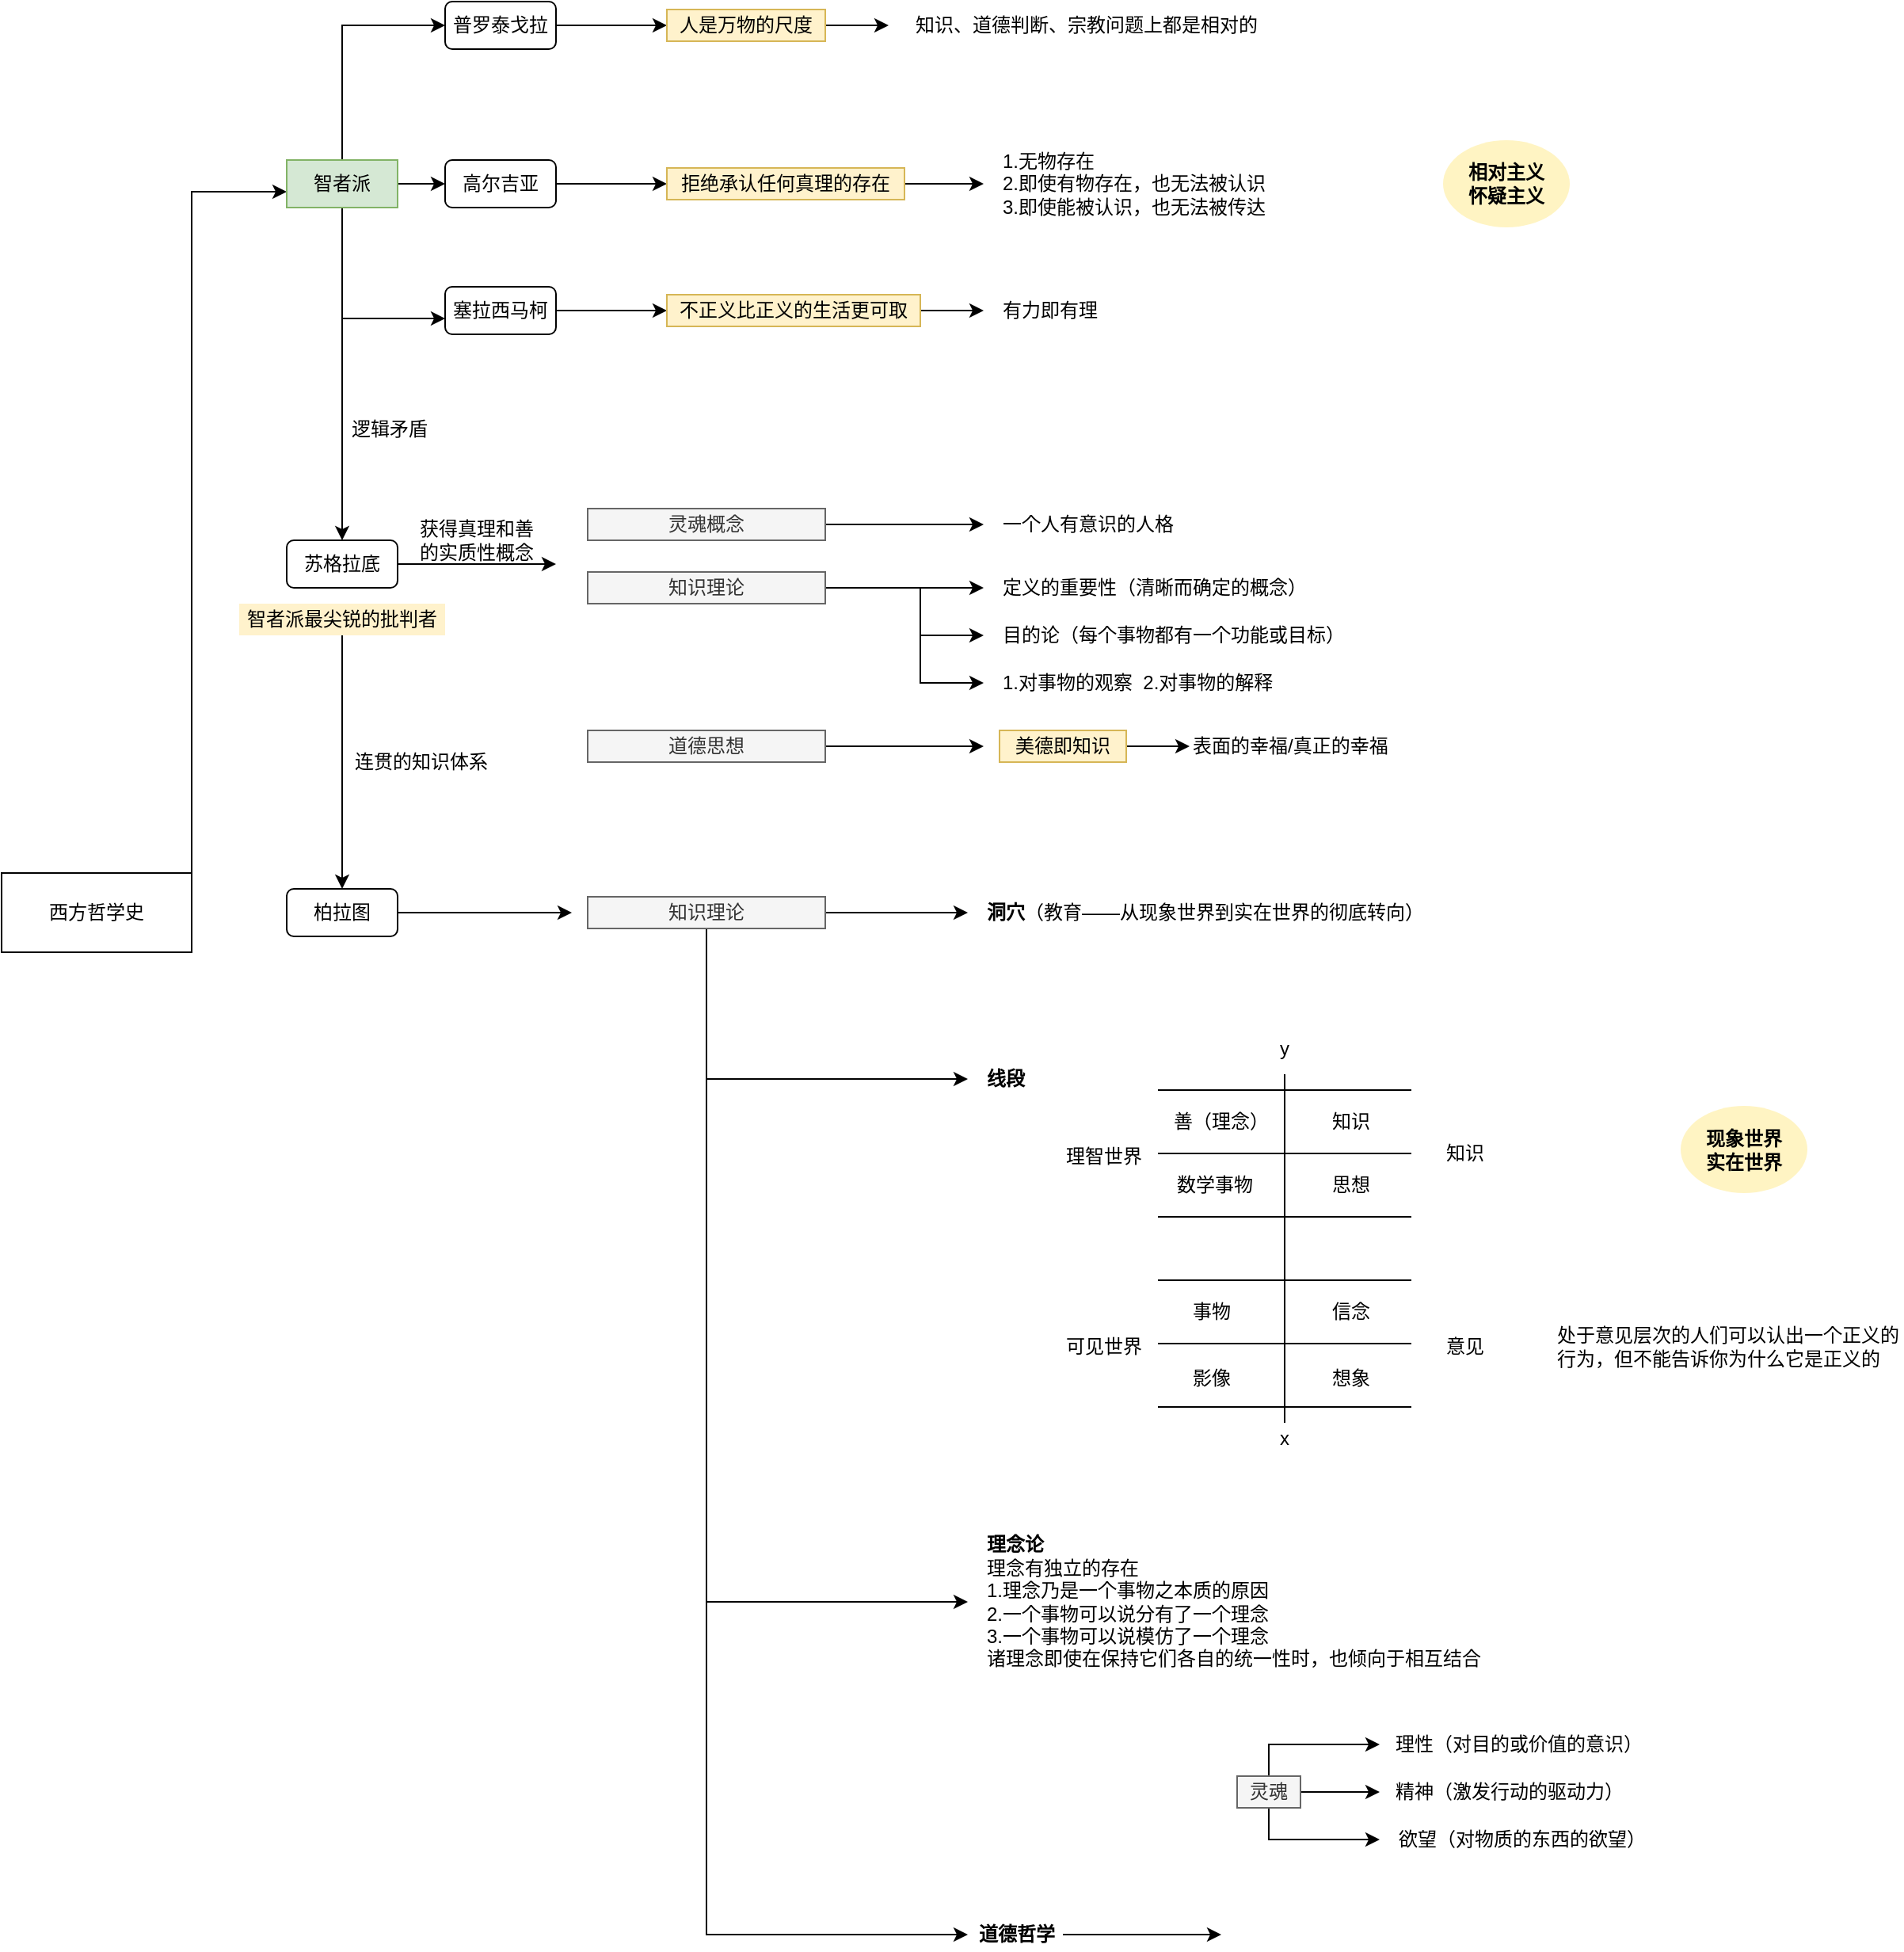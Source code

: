 <mxfile type="github" version="14.1.8">
  <diagram id="TQzP97epoowJSU-RKOnz" name="Page-1">
    <mxGraphModel grid="1" dx="2076" dy="1214" gridSize="10" guides="1" tooltips="1" connect="1" arrows="1" fold="1" page="1" pageScale="1" pageWidth="1169" pageHeight="1654" math="0" shadow="0">
      <root>
        <mxCell id="0" />
        <mxCell id="1" parent="0" />
        <mxCell id="WVngYqx_YMuxh-05h4gM-2" parent="1" style="edgeStyle=orthogonalEdgeStyle;rounded=0;orthogonalLoop=1;jettySize=auto;html=1;exitX=1;exitY=0;exitDx=0;exitDy=0;" edge="1" source="WVngYqx_YMuxh-05h4gM-1">
          <mxGeometry as="geometry" relative="1">
            <mxPoint as="targetPoint" x="250" y="160" />
            <Array as="points">
              <mxPoint x="190" y="160" />
            </Array>
          </mxGeometry>
        </mxCell>
        <mxCell id="WVngYqx_YMuxh-05h4gM-1" value="西方哲学史" parent="1" style="rounded=0;whiteSpace=wrap;html=1;" vertex="1">
          <mxGeometry as="geometry" x="70" y="590" width="120" height="50" />
        </mxCell>
        <mxCell id="WVngYqx_YMuxh-05h4gM-7" parent="1" style="edgeStyle=orthogonalEdgeStyle;rounded=0;orthogonalLoop=1;jettySize=auto;html=1;" edge="1" source="WVngYqx_YMuxh-05h4gM-3" target="WVngYqx_YMuxh-05h4gM-6">
          <mxGeometry as="geometry" relative="1">
            <Array as="points">
              <mxPoint x="285" y="55" />
            </Array>
          </mxGeometry>
        </mxCell>
        <mxCell id="WVngYqx_YMuxh-05h4gM-13" parent="1" style="edgeStyle=orthogonalEdgeStyle;rounded=0;orthogonalLoop=1;jettySize=auto;html=1;" edge="1" source="WVngYqx_YMuxh-05h4gM-3">
          <mxGeometry as="geometry" relative="1">
            <mxPoint as="targetPoint" x="350" y="155" />
          </mxGeometry>
        </mxCell>
        <mxCell id="WVngYqx_YMuxh-05h4gM-19" parent="1" style="edgeStyle=orthogonalEdgeStyle;rounded=0;orthogonalLoop=1;jettySize=auto;html=1;" edge="1" source="WVngYqx_YMuxh-05h4gM-3">
          <mxGeometry as="geometry" relative="1">
            <mxPoint as="targetPoint" x="350" y="240" />
            <Array as="points">
              <mxPoint x="285" y="240" />
              <mxPoint x="310" y="240" />
            </Array>
          </mxGeometry>
        </mxCell>
        <mxCell id="WVngYqx_YMuxh-05h4gM-25" parent="1" style="edgeStyle=orthogonalEdgeStyle;rounded=0;orthogonalLoop=1;jettySize=auto;html=1;entryX=0.5;entryY=0;entryDx=0;entryDy=0;" edge="1" source="WVngYqx_YMuxh-05h4gM-3" target="WVngYqx_YMuxh-05h4gM-28">
          <mxGeometry as="geometry" relative="1">
            <mxPoint as="targetPoint" x="285" y="320" />
          </mxGeometry>
        </mxCell>
        <mxCell id="WVngYqx_YMuxh-05h4gM-3" value="智者派" parent="1" style="rounded=0;whiteSpace=wrap;html=1;fillColor=#d5e8d4;strokeColor=#82b366;" vertex="1">
          <mxGeometry as="geometry" x="250" y="140" width="70" height="30" />
        </mxCell>
        <mxCell id="WVngYqx_YMuxh-05h4gM-9" parent="1" style="edgeStyle=orthogonalEdgeStyle;rounded=0;orthogonalLoop=1;jettySize=auto;html=1;" edge="1" source="WVngYqx_YMuxh-05h4gM-6">
          <mxGeometry as="geometry" relative="1">
            <mxPoint as="targetPoint" x="490" y="55" />
          </mxGeometry>
        </mxCell>
        <mxCell id="WVngYqx_YMuxh-05h4gM-6" value="普罗泰戈拉" parent="1" style="rounded=1;whiteSpace=wrap;html=1;" vertex="1">
          <mxGeometry as="geometry" x="350" y="40" width="70" height="30" />
        </mxCell>
        <mxCell id="WVngYqx_YMuxh-05h4gM-11" parent="1" style="edgeStyle=orthogonalEdgeStyle;rounded=0;orthogonalLoop=1;jettySize=auto;html=1;" edge="1" source="WVngYqx_YMuxh-05h4gM-10">
          <mxGeometry as="geometry" relative="1">
            <mxPoint as="targetPoint" x="630" y="55" />
          </mxGeometry>
        </mxCell>
        <mxCell id="WVngYqx_YMuxh-05h4gM-10" value="人是万物的尺度" parent="1" style="text;html=1;align=center;verticalAlign=middle;whiteSpace=wrap;rounded=0;fillColor=#fff2cc;strokeColor=#d6b656;" vertex="1">
          <mxGeometry as="geometry" x="490" y="45" width="100" height="20" />
        </mxCell>
        <mxCell id="WVngYqx_YMuxh-05h4gM-12" value="知识、道德判断、宗教问题上都是相对的" parent="1" style="text;html=1;strokeColor=none;fillColor=none;align=center;verticalAlign=middle;whiteSpace=wrap;rounded=0;" vertex="1">
          <mxGeometry as="geometry" x="630" y="45" width="250" height="20" />
        </mxCell>
        <mxCell id="WVngYqx_YMuxh-05h4gM-15" parent="1" style="edgeStyle=orthogonalEdgeStyle;rounded=0;orthogonalLoop=1;jettySize=auto;html=1;" edge="1" source="WVngYqx_YMuxh-05h4gM-14">
          <mxGeometry as="geometry" relative="1">
            <mxPoint as="targetPoint" x="490" y="155" />
          </mxGeometry>
        </mxCell>
        <mxCell id="WVngYqx_YMuxh-05h4gM-14" value="高尔吉亚" parent="1" style="rounded=1;whiteSpace=wrap;html=1;" vertex="1">
          <mxGeometry as="geometry" x="350" y="140" width="70" height="30" />
        </mxCell>
        <mxCell id="WVngYqx_YMuxh-05h4gM-17" parent="1" style="edgeStyle=orthogonalEdgeStyle;rounded=0;orthogonalLoop=1;jettySize=auto;html=1;" edge="1" source="WVngYqx_YMuxh-05h4gM-16">
          <mxGeometry as="geometry" relative="1">
            <mxPoint as="targetPoint" x="690" y="155" />
          </mxGeometry>
        </mxCell>
        <mxCell id="WVngYqx_YMuxh-05h4gM-16" value="拒绝承认任何真理的存在" parent="1" style="text;html=1;align=center;verticalAlign=middle;whiteSpace=wrap;rounded=0;fillColor=#fff2cc;strokeColor=#d6b656;" vertex="1">
          <mxGeometry as="geometry" x="490" y="145" width="150" height="20" />
        </mxCell>
        <mxCell id="WVngYqx_YMuxh-05h4gM-18" value="&lt;div align=&quot;left&quot;&gt;有力即有理&lt;/div&gt;" parent="1" style="text;html=1;strokeColor=none;fillColor=none;align=left;verticalAlign=middle;whiteSpace=wrap;rounded=0;" vertex="1">
          <mxGeometry as="geometry" x="700" y="225" width="250" height="20" />
        </mxCell>
        <mxCell id="WVngYqx_YMuxh-05h4gM-21" parent="1" style="edgeStyle=orthogonalEdgeStyle;rounded=0;orthogonalLoop=1;jettySize=auto;html=1;" edge="1" source="WVngYqx_YMuxh-05h4gM-20">
          <mxGeometry as="geometry" relative="1">
            <mxPoint as="targetPoint" x="490" y="235" />
          </mxGeometry>
        </mxCell>
        <mxCell id="WVngYqx_YMuxh-05h4gM-20" value="塞拉西马柯" parent="1" style="rounded=1;whiteSpace=wrap;html=1;" vertex="1">
          <mxGeometry as="geometry" x="350" y="220" width="70" height="30" />
        </mxCell>
        <mxCell id="WVngYqx_YMuxh-05h4gM-23" parent="1" style="edgeStyle=orthogonalEdgeStyle;rounded=0;orthogonalLoop=1;jettySize=auto;html=1;" edge="1" source="WVngYqx_YMuxh-05h4gM-22">
          <mxGeometry as="geometry" relative="1">
            <mxPoint as="targetPoint" x="690" y="235" />
          </mxGeometry>
        </mxCell>
        <mxCell id="WVngYqx_YMuxh-05h4gM-22" value="不正义比正义的生活更可取" parent="1" style="text;html=1;align=center;verticalAlign=middle;whiteSpace=wrap;rounded=0;fillColor=#fff2cc;strokeColor=#d6b656;" vertex="1">
          <mxGeometry as="geometry" x="490" y="225" width="160" height="20" />
        </mxCell>
        <mxCell id="WVngYqx_YMuxh-05h4gM-24" value="&lt;div align=&quot;left&quot;&gt;1.无物存在&lt;br&gt;2.即使有物存在，也无法被认识&lt;br&gt;3.即使能被认识，也无法被传达&lt;br&gt;&lt;/div&gt;" parent="1" style="text;html=1;strokeColor=none;fillColor=none;align=center;verticalAlign=middle;whiteSpace=wrap;rounded=0;" vertex="1">
          <mxGeometry as="geometry" x="660" y="145" width="250" height="20" />
        </mxCell>
        <mxCell id="WVngYqx_YMuxh-05h4gM-52" parent="1" style="edgeStyle=orthogonalEdgeStyle;rounded=0;orthogonalLoop=1;jettySize=auto;html=1;" edge="1" source="WVngYqx_YMuxh-05h4gM-27">
          <mxGeometry as="geometry" relative="1">
            <mxPoint as="targetPoint" x="285" y="600" />
          </mxGeometry>
        </mxCell>
        <mxCell id="WVngYqx_YMuxh-05h4gM-27" value="智者派最尖锐的批判者" parent="1" style="text;html=1;align=center;verticalAlign=middle;whiteSpace=wrap;rounded=0;fillColor=#fff2cc;" vertex="1">
          <mxGeometry as="geometry" x="220" y="420" width="130" height="20" />
        </mxCell>
        <mxCell id="WVngYqx_YMuxh-05h4gM-33" parent="1" style="edgeStyle=orthogonalEdgeStyle;rounded=0;orthogonalLoop=1;jettySize=auto;html=1;" edge="1" source="WVngYqx_YMuxh-05h4gM-28">
          <mxGeometry as="geometry" relative="1">
            <mxPoint as="targetPoint" x="420" y="395.0" />
          </mxGeometry>
        </mxCell>
        <mxCell id="WVngYqx_YMuxh-05h4gM-28" value="苏格拉底" parent="1" style="rounded=1;whiteSpace=wrap;html=1;" vertex="1">
          <mxGeometry as="geometry" x="250" y="380" width="70" height="30" />
        </mxCell>
        <mxCell id="WVngYqx_YMuxh-05h4gM-32" value="逻辑矛盾" parent="1" style="text;html=1;strokeColor=none;fillColor=none;align=center;verticalAlign=middle;whiteSpace=wrap;rounded=0;" vertex="1">
          <mxGeometry as="geometry" x="290" y="300" width="50" height="20" />
        </mxCell>
        <mxCell id="WVngYqx_YMuxh-05h4gM-34" value="获得真理和善的实质性概念" parent="1" style="text;html=1;strokeColor=none;fillColor=none;align=center;verticalAlign=middle;whiteSpace=wrap;rounded=0;" vertex="1">
          <mxGeometry as="geometry" x="330" y="370" width="80" height="20" />
        </mxCell>
        <mxCell id="WVngYqx_YMuxh-05h4gM-35" value="&lt;b&gt;现象世界&lt;br&gt;实在世界&lt;/b&gt;" parent="1" style="ellipse;whiteSpace=wrap;html=1;strokeColor=none;fillColor=#FFF4C3;" vertex="1">
          <mxGeometry as="geometry" x="1130" y="737" width="80" height="55" />
        </mxCell>
        <mxCell id="WVngYqx_YMuxh-05h4gM-37" parent="1" style="edgeStyle=orthogonalEdgeStyle;rounded=0;orthogonalLoop=1;jettySize=auto;html=1;exitX=1;exitY=0.5;exitDx=0;exitDy=0;" edge="1" source="WVngYqx_YMuxh-05h4gM-39">
          <mxGeometry as="geometry" relative="1">
            <mxPoint as="targetPoint" x="690" y="370" />
            <Array as="points">
              <mxPoint x="690" y="370" />
            </Array>
          </mxGeometry>
        </mxCell>
        <mxCell id="WVngYqx_YMuxh-05h4gM-40" parent="1" style="edgeStyle=orthogonalEdgeStyle;rounded=0;orthogonalLoop=1;jettySize=auto;html=1;" edge="1" source="WVngYqx_YMuxh-05h4gM-36">
          <mxGeometry as="geometry" relative="1">
            <mxPoint as="targetPoint" x="690" y="410" />
          </mxGeometry>
        </mxCell>
        <mxCell id="WVngYqx_YMuxh-05h4gM-45" parent="1" style="edgeStyle=orthogonalEdgeStyle;rounded=0;orthogonalLoop=1;jettySize=auto;html=1;" edge="1" source="WVngYqx_YMuxh-05h4gM-36">
          <mxGeometry as="geometry" relative="1">
            <mxPoint as="targetPoint" x="690" y="440" />
            <Array as="points">
              <mxPoint x="650" y="410" />
              <mxPoint x="650" y="440" />
              <mxPoint x="690" y="440" />
            </Array>
          </mxGeometry>
        </mxCell>
        <mxCell id="WVngYqx_YMuxh-05h4gM-46" parent="1" style="edgeStyle=orthogonalEdgeStyle;rounded=0;orthogonalLoop=1;jettySize=auto;html=1;" edge="1" source="WVngYqx_YMuxh-05h4gM-36">
          <mxGeometry as="geometry" relative="1">
            <mxPoint as="targetPoint" x="690" y="470" />
            <Array as="points">
              <mxPoint x="650" y="410" />
              <mxPoint x="650" y="470" />
              <mxPoint x="690" y="470" />
            </Array>
          </mxGeometry>
        </mxCell>
        <mxCell id="WVngYqx_YMuxh-05h4gM-36" value="知识理论" parent="1" style="text;html=1;align=center;verticalAlign=middle;whiteSpace=wrap;rounded=0;fillColor=#f5f5f5;strokeColor=#666666;fontColor=#333333;" vertex="1">
          <mxGeometry as="geometry" x="440" y="400" width="150" height="20" />
        </mxCell>
        <mxCell id="WVngYqx_YMuxh-05h4gM-38" value="&lt;div align=&quot;left&quot;&gt;一个人有意识的人格&lt;/div&gt;" parent="1" style="text;html=1;strokeColor=none;fillColor=none;align=left;verticalAlign=middle;whiteSpace=wrap;rounded=0;" vertex="1">
          <mxGeometry as="geometry" x="700" y="360" width="250" height="20" />
        </mxCell>
        <mxCell id="WVngYqx_YMuxh-05h4gM-39" value="灵魂概念" parent="1" style="text;html=1;align=center;verticalAlign=middle;whiteSpace=wrap;rounded=0;fillColor=#f5f5f5;strokeColor=#666666;fontColor=#333333;" vertex="1">
          <mxGeometry as="geometry" x="440" y="360" width="150" height="20" />
        </mxCell>
        <mxCell id="WVngYqx_YMuxh-05h4gM-41" value="&lt;div align=&quot;left&quot;&gt;定义的重要性（清晰而确定的概念）&lt;/div&gt;" parent="1" style="text;html=1;strokeColor=none;fillColor=none;align=left;verticalAlign=middle;whiteSpace=wrap;rounded=0;" vertex="1">
          <mxGeometry as="geometry" x="700" y="400" width="250" height="20" />
        </mxCell>
        <mxCell id="WVngYqx_YMuxh-05h4gM-43" value="&lt;div align=&quot;left&quot;&gt;目的论（每个事物都有一个功能或目标）&lt;/div&gt;" parent="1" style="text;html=1;strokeColor=none;fillColor=none;align=left;verticalAlign=middle;whiteSpace=wrap;rounded=0;" vertex="1">
          <mxGeometry as="geometry" x="700" y="430" width="250" height="20" />
        </mxCell>
        <mxCell id="WVngYqx_YMuxh-05h4gM-44" value="&lt;div align=&quot;left&quot;&gt;1.对事物的观察&amp;nbsp; 2.对事物的解释&lt;/div&gt;" parent="1" style="text;html=1;strokeColor=none;fillColor=none;align=left;verticalAlign=middle;whiteSpace=wrap;rounded=0;" vertex="1">
          <mxGeometry as="geometry" x="700" y="460" width="250" height="20" />
        </mxCell>
        <mxCell id="WVngYqx_YMuxh-05h4gM-48" parent="1" style="edgeStyle=orthogonalEdgeStyle;rounded=0;orthogonalLoop=1;jettySize=auto;html=1;" edge="1" source="WVngYqx_YMuxh-05h4gM-47">
          <mxGeometry as="geometry" relative="1">
            <mxPoint as="targetPoint" x="690" y="510" />
          </mxGeometry>
        </mxCell>
        <mxCell id="WVngYqx_YMuxh-05h4gM-47" value="道德思想" parent="1" style="text;html=1;align=center;verticalAlign=middle;whiteSpace=wrap;rounded=0;fillColor=#f5f5f5;strokeColor=#666666;fontColor=#333333;" vertex="1">
          <mxGeometry as="geometry" x="440" y="500" width="150" height="20" />
        </mxCell>
        <mxCell id="WVngYqx_YMuxh-05h4gM-50" parent="1" style="edgeStyle=orthogonalEdgeStyle;rounded=0;orthogonalLoop=1;jettySize=auto;html=1;" edge="1" source="WVngYqx_YMuxh-05h4gM-49">
          <mxGeometry as="geometry" relative="1">
            <mxPoint as="targetPoint" x="820" y="510" />
          </mxGeometry>
        </mxCell>
        <mxCell id="WVngYqx_YMuxh-05h4gM-49" value="&lt;div&gt;美德即知识&lt;/div&gt;" parent="1" style="text;html=1;strokeColor=#d6b656;fillColor=#fff2cc;align=center;verticalAlign=middle;whiteSpace=wrap;rounded=0;" vertex="1">
          <mxGeometry as="geometry" x="700" y="500" width="80" height="20" />
        </mxCell>
        <mxCell id="WVngYqx_YMuxh-05h4gM-51" value="&lt;div align=&quot;left&quot;&gt;表面的幸福/真正的幸福&lt;/div&gt;" parent="1" style="text;html=1;strokeColor=none;fillColor=none;align=left;verticalAlign=middle;whiteSpace=wrap;rounded=0;" vertex="1">
          <mxGeometry as="geometry" x="820" y="500" width="250" height="20" />
        </mxCell>
        <mxCell id="WVngYqx_YMuxh-05h4gM-53" value="连贯的知识体系" parent="1" style="text;html=1;strokeColor=none;fillColor=none;align=center;verticalAlign=middle;whiteSpace=wrap;rounded=0;" vertex="1">
          <mxGeometry as="geometry" x="290" y="510" width="90" height="20" />
        </mxCell>
        <mxCell id="WVngYqx_YMuxh-05h4gM-56" parent="1" style="edgeStyle=orthogonalEdgeStyle;rounded=0;orthogonalLoop=1;jettySize=auto;html=1;" edge="1" source="WVngYqx_YMuxh-05h4gM-54">
          <mxGeometry as="geometry" relative="1">
            <mxPoint as="targetPoint" x="430" y="615" />
          </mxGeometry>
        </mxCell>
        <mxCell id="WVngYqx_YMuxh-05h4gM-54" value="柏拉图" parent="1" style="rounded=1;whiteSpace=wrap;html=1;" vertex="1">
          <mxGeometry as="geometry" x="250" y="600" width="70" height="30" />
        </mxCell>
        <mxCell id="WVngYqx_YMuxh-05h4gM-57" parent="1" style="edgeStyle=orthogonalEdgeStyle;rounded=0;orthogonalLoop=1;jettySize=auto;html=1;" edge="1" source="WVngYqx_YMuxh-05h4gM-55">
          <mxGeometry as="geometry" relative="1">
            <mxPoint as="targetPoint" x="680" y="615" />
          </mxGeometry>
        </mxCell>
        <mxCell id="WVngYqx_YMuxh-05h4gM-60" parent="1" style="edgeStyle=orthogonalEdgeStyle;rounded=0;orthogonalLoop=1;jettySize=auto;html=1;" edge="1" source="WVngYqx_YMuxh-05h4gM-55">
          <mxGeometry as="geometry" relative="1">
            <mxPoint as="targetPoint" x="680" y="720" />
            <Array as="points">
              <mxPoint x="515" y="720" />
              <mxPoint x="680" y="720" />
            </Array>
          </mxGeometry>
        </mxCell>
        <mxCell id="p7dkGp5icExoeywVa9xs-1" parent="1" style="edgeStyle=orthogonalEdgeStyle;rounded=0;orthogonalLoop=1;jettySize=auto;html=1;" edge="1" source="WVngYqx_YMuxh-05h4gM-55">
          <mxGeometry as="geometry" relative="1">
            <mxPoint as="targetPoint" x="680" y="1050" />
            <Array as="points">
              <mxPoint x="515" y="1050" />
              <mxPoint x="680" y="1050" />
            </Array>
          </mxGeometry>
        </mxCell>
        <mxCell id="p7dkGp5icExoeywVa9xs-5" parent="1" style="edgeStyle=orthogonalEdgeStyle;rounded=0;orthogonalLoop=1;jettySize=auto;html=1;" edge="1" source="WVngYqx_YMuxh-05h4gM-55">
          <mxGeometry as="geometry" relative="1">
            <mxPoint as="targetPoint" x="680" y="1260" />
            <Array as="points">
              <mxPoint x="515" y="1260" />
              <mxPoint x="680" y="1260" />
            </Array>
          </mxGeometry>
        </mxCell>
        <mxCell id="WVngYqx_YMuxh-05h4gM-55" value="知识理论" parent="1" style="text;html=1;align=center;verticalAlign=middle;whiteSpace=wrap;rounded=0;fillColor=#f5f5f5;strokeColor=#666666;fontColor=#333333;" vertex="1">
          <mxGeometry as="geometry" x="440" y="605" width="150" height="20" />
        </mxCell>
        <mxCell id="WVngYqx_YMuxh-05h4gM-58" value="&lt;div align=&quot;left&quot;&gt;&lt;b&gt;洞穴&lt;/b&gt;（教育——从现象世界到实在世界的彻底转向）&lt;/div&gt;" parent="1" style="text;html=1;strokeColor=none;fillColor=none;align=left;verticalAlign=middle;whiteSpace=wrap;rounded=0;" vertex="1">
          <mxGeometry as="geometry" x="690" y="605" width="280" height="20" />
        </mxCell>
        <mxCell id="WVngYqx_YMuxh-05h4gM-59" value="&lt;b&gt;相对主义&lt;br&gt;怀疑主义&lt;/b&gt;" parent="1" style="ellipse;whiteSpace=wrap;html=1;strokeColor=none;fillColor=#FFF4C3;" vertex="1">
          <mxGeometry as="geometry" x="980" y="127.5" width="80" height="55" />
        </mxCell>
        <mxCell id="WVngYqx_YMuxh-05h4gM-61" value="&lt;div align=&quot;left&quot;&gt;&lt;b&gt;线段&lt;/b&gt;&lt;/div&gt;" parent="1" style="text;html=1;strokeColor=none;fillColor=none;align=left;verticalAlign=middle;whiteSpace=wrap;rounded=0;" vertex="1">
          <mxGeometry as="geometry" x="690" y="710" width="40" height="20" />
        </mxCell>
        <mxCell id="WVngYqx_YMuxh-05h4gM-62" value="" parent="1" style="endArrow=none;html=1;" edge="1">
          <mxGeometry as="geometry" width="50" height="50" relative="1">
            <mxPoint as="sourcePoint" x="880" y="937" />
            <mxPoint as="targetPoint" x="880" y="717" />
            <Array as="points">
              <mxPoint x="880" y="857" />
            </Array>
          </mxGeometry>
        </mxCell>
        <mxCell id="WVngYqx_YMuxh-05h4gM-63" value="y" parent="1" style="text;html=1;strokeColor=none;fillColor=none;align=center;verticalAlign=middle;whiteSpace=wrap;rounded=0;" vertex="1">
          <mxGeometry as="geometry" x="860" y="691" width="40" height="20" />
        </mxCell>
        <mxCell id="WVngYqx_YMuxh-05h4gM-64" value="x" parent="1" style="text;html=1;strokeColor=none;fillColor=none;align=center;verticalAlign=middle;whiteSpace=wrap;rounded=0;" vertex="1">
          <mxGeometry as="geometry" x="860" y="937" width="40" height="20" />
        </mxCell>
        <mxCell id="WVngYqx_YMuxh-05h4gM-65" value="" parent="1" style="endArrow=none;html=1;" edge="1">
          <mxGeometry as="geometry" width="50" height="50" relative="1">
            <mxPoint as="sourcePoint" x="800" y="727" />
            <mxPoint as="targetPoint" x="960" y="727" />
          </mxGeometry>
        </mxCell>
        <mxCell id="WVngYqx_YMuxh-05h4gM-66" value="" parent="1" style="endArrow=none;html=1;" edge="1">
          <mxGeometry as="geometry" width="50" height="50" relative="1">
            <mxPoint as="sourcePoint" x="800" y="767.0" />
            <mxPoint as="targetPoint" x="960" y="767.0" />
          </mxGeometry>
        </mxCell>
        <mxCell id="WVngYqx_YMuxh-05h4gM-67" value="" parent="1" style="endArrow=none;html=1;" edge="1">
          <mxGeometry as="geometry" width="50" height="50" relative="1">
            <mxPoint as="sourcePoint" x="800" y="807.0" />
            <mxPoint as="targetPoint" x="960" y="807.0" />
          </mxGeometry>
        </mxCell>
        <mxCell id="WVngYqx_YMuxh-05h4gM-68" value="" parent="1" style="endArrow=none;html=1;" edge="1">
          <mxGeometry as="geometry" width="50" height="50" relative="1">
            <mxPoint as="sourcePoint" x="800" y="847.0" />
            <mxPoint as="targetPoint" x="960" y="847.0" />
          </mxGeometry>
        </mxCell>
        <mxCell id="WVngYqx_YMuxh-05h4gM-69" value="" parent="1" style="endArrow=none;html=1;" edge="1">
          <mxGeometry as="geometry" width="50" height="50" relative="1">
            <mxPoint as="sourcePoint" x="800" y="887.0" />
            <mxPoint as="targetPoint" x="960" y="887.0" />
          </mxGeometry>
        </mxCell>
        <mxCell id="WVngYqx_YMuxh-05h4gM-70" value="" parent="1" style="endArrow=none;html=1;" edge="1">
          <mxGeometry as="geometry" width="50" height="50" relative="1">
            <mxPoint as="sourcePoint" x="800" y="927.0" />
            <mxPoint as="targetPoint" x="960" y="927.0" />
          </mxGeometry>
        </mxCell>
        <mxCell id="WVngYqx_YMuxh-05h4gM-71" value="想象" parent="1" style="text;html=1;strokeColor=none;fillColor=none;align=left;verticalAlign=middle;whiteSpace=wrap;rounded=0;" vertex="1">
          <mxGeometry as="geometry" x="908" y="899" width="40" height="20" />
        </mxCell>
        <mxCell id="WVngYqx_YMuxh-05h4gM-72" value="信念" parent="1" style="text;html=1;strokeColor=none;fillColor=none;align=left;verticalAlign=middle;whiteSpace=wrap;rounded=0;" vertex="1">
          <mxGeometry as="geometry" x="908" y="857" width="40" height="20" />
        </mxCell>
        <mxCell id="WVngYqx_YMuxh-05h4gM-73" value="思想" parent="1" style="text;html=1;strokeColor=none;fillColor=none;align=left;verticalAlign=middle;whiteSpace=wrap;rounded=0;" vertex="1">
          <mxGeometry as="geometry" x="908" y="777" width="40" height="20" />
        </mxCell>
        <mxCell id="WVngYqx_YMuxh-05h4gM-74" value="知识" parent="1" style="text;html=1;strokeColor=none;fillColor=none;align=left;verticalAlign=middle;whiteSpace=wrap;rounded=0;" vertex="1">
          <mxGeometry as="geometry" x="908" y="737" width="40" height="20" />
        </mxCell>
        <mxCell id="WVngYqx_YMuxh-05h4gM-75" value="影像" parent="1" style="text;html=1;strokeColor=none;fillColor=none;align=left;verticalAlign=middle;whiteSpace=wrap;rounded=0;" vertex="1">
          <mxGeometry as="geometry" x="820" y="899" width="40" height="20" />
        </mxCell>
        <mxCell id="WVngYqx_YMuxh-05h4gM-76" value="事物" parent="1" style="text;html=1;strokeColor=none;fillColor=none;align=left;verticalAlign=middle;whiteSpace=wrap;rounded=0;" vertex="1">
          <mxGeometry as="geometry" x="820" y="857" width="40" height="20" />
        </mxCell>
        <mxCell id="WVngYqx_YMuxh-05h4gM-77" value="数学事物" parent="1" style="text;html=1;strokeColor=none;fillColor=none;align=left;verticalAlign=middle;whiteSpace=wrap;rounded=0;" vertex="1">
          <mxGeometry as="geometry" x="810" y="777" width="50" height="20" />
        </mxCell>
        <mxCell id="WVngYqx_YMuxh-05h4gM-78" value="善（理念）" parent="1" style="text;html=1;strokeColor=none;fillColor=none;align=center;verticalAlign=middle;whiteSpace=wrap;rounded=0;" vertex="1">
          <mxGeometry as="geometry" x="800" y="737" width="80" height="20" />
        </mxCell>
        <mxCell id="WVngYqx_YMuxh-05h4gM-80" value="知识" parent="1" style="text;html=1;strokeColor=none;fillColor=none;align=left;verticalAlign=middle;whiteSpace=wrap;rounded=0;" vertex="1">
          <mxGeometry as="geometry" x="980" y="757" width="40" height="20" />
        </mxCell>
        <mxCell id="WVngYqx_YMuxh-05h4gM-81" value="意见" parent="1" style="text;html=1;strokeColor=none;fillColor=none;align=left;verticalAlign=middle;whiteSpace=wrap;rounded=0;" vertex="1">
          <mxGeometry as="geometry" x="980" y="879" width="40" height="20" />
        </mxCell>
        <mxCell id="WVngYqx_YMuxh-05h4gM-82" value="理智世界" parent="1" style="text;html=1;strokeColor=none;fillColor=none;align=left;verticalAlign=middle;whiteSpace=wrap;rounded=0;" vertex="1">
          <mxGeometry as="geometry" x="740" y="758.5" width="50" height="20" />
        </mxCell>
        <mxCell id="WVngYqx_YMuxh-05h4gM-83" value="可见世界" parent="1" style="text;html=1;strokeColor=none;fillColor=none;align=left;verticalAlign=middle;whiteSpace=wrap;rounded=0;" vertex="1">
          <mxGeometry as="geometry" x="740" y="879" width="50" height="20" />
        </mxCell>
        <mxCell id="p7dkGp5icExoeywVa9xs-2" value="&lt;div align=&quot;left&quot;&gt;&lt;b&gt;理念论&lt;/b&gt;&lt;/div&gt;&lt;div align=&quot;left&quot;&gt;理念有独立的存在&lt;/div&gt;&lt;div align=&quot;left&quot;&gt;1.理念乃是一个事物之本质的原因&lt;/div&gt;&lt;div align=&quot;left&quot;&gt;2.一个事物可以说分有了一个理念&lt;/div&gt;&lt;div align=&quot;left&quot;&gt;3.一个事物可以说模仿了一个理念&lt;/div&gt;&lt;div align=&quot;left&quot;&gt;诸理念即使在保持它们各自的统一性时，也倾向于相互结合&lt;/div&gt;" parent="1" style="text;html=1;strokeColor=none;fillColor=none;align=left;verticalAlign=middle;whiteSpace=wrap;rounded=0;" vertex="1">
          <mxGeometry as="geometry" x="690" y="1040" width="330" height="20" />
        </mxCell>
        <mxCell id="p7dkGp5icExoeywVa9xs-3" value="&lt;div align=&quot;left&quot;&gt;处于意见层次的人们可以认出一个正义的行为，但不能告诉你为什么它是正义的&lt;/div&gt;" parent="1" style="text;html=1;strokeColor=none;fillColor=none;align=left;verticalAlign=middle;whiteSpace=wrap;rounded=0;" vertex="1">
          <mxGeometry as="geometry" x="1050" y="879" width="220" height="20" />
        </mxCell>
        <mxCell id="p7dkGp5icExoeywVa9xs-7" parent="1" style="edgeStyle=orthogonalEdgeStyle;rounded=0;orthogonalLoop=1;jettySize=auto;html=1;" edge="1" source="p7dkGp5icExoeywVa9xs-6">
          <mxGeometry as="geometry" relative="1">
            <mxPoint as="targetPoint" x="840" y="1260" />
          </mxGeometry>
        </mxCell>
        <mxCell id="p7dkGp5icExoeywVa9xs-6" value="&lt;div align=&quot;left&quot;&gt;&lt;b&gt;道德哲学&lt;/b&gt;&lt;/div&gt;" parent="1" style="text;html=1;strokeColor=none;fillColor=none;align=left;verticalAlign=middle;whiteSpace=wrap;rounded=0;" vertex="1">
          <mxGeometry as="geometry" x="685" y="1250" width="55" height="20" />
        </mxCell>
        <mxCell id="p7dkGp5icExoeywVa9xs-9" parent="1" style="edgeStyle=orthogonalEdgeStyle;rounded=0;orthogonalLoop=1;jettySize=auto;html=1;" edge="1" source="p7dkGp5icExoeywVa9xs-8">
          <mxGeometry as="geometry" relative="1">
            <mxPoint as="targetPoint" x="940" y="1170" />
          </mxGeometry>
        </mxCell>
        <mxCell id="p7dkGp5icExoeywVa9xs-10" parent="1" style="edgeStyle=orthogonalEdgeStyle;rounded=0;orthogonalLoop=1;jettySize=auto;html=1;exitX=0.5;exitY=0;exitDx=0;exitDy=0;" edge="1" source="p7dkGp5icExoeywVa9xs-8">
          <mxGeometry as="geometry" relative="1">
            <mxPoint as="targetPoint" x="940" y="1140" />
            <Array as="points">
              <mxPoint x="870" y="1140" />
            </Array>
          </mxGeometry>
        </mxCell>
        <mxCell id="p7dkGp5icExoeywVa9xs-11" parent="1" style="edgeStyle=orthogonalEdgeStyle;rounded=0;orthogonalLoop=1;jettySize=auto;html=1;exitX=1;exitY=1;exitDx=0;exitDy=0;" edge="1" source="p7dkGp5icExoeywVa9xs-8">
          <mxGeometry as="geometry" relative="1">
            <mxPoint as="targetPoint" x="940" y="1200" />
            <Array as="points">
              <mxPoint x="870" y="1180" />
              <mxPoint x="870" y="1200" />
            </Array>
          </mxGeometry>
        </mxCell>
        <mxCell id="p7dkGp5icExoeywVa9xs-8" value="灵魂" parent="1" style="text;html=1;align=center;verticalAlign=middle;whiteSpace=wrap;rounded=0;fillColor=#f5f5f5;strokeColor=#666666;fontColor=#333333;" vertex="1">
          <mxGeometry as="geometry" x="850" y="1160" width="40" height="20" />
        </mxCell>
        <mxCell id="p7dkGp5icExoeywVa9xs-12" value="理性（对目的或价值的意识）" parent="1" style="text;html=1;strokeColor=none;fillColor=none;align=left;verticalAlign=middle;whiteSpace=wrap;rounded=0;" vertex="1">
          <mxGeometry as="geometry" x="948" y="1130" width="172" height="20" />
        </mxCell>
        <mxCell id="p7dkGp5icExoeywVa9xs-13" value="精神（激发行动的驱动力）" parent="1" style="text;html=1;strokeColor=none;fillColor=none;align=left;verticalAlign=middle;whiteSpace=wrap;rounded=0;" vertex="1">
          <mxGeometry as="geometry" x="948" y="1160" width="152" height="20" />
        </mxCell>
        <mxCell id="p7dkGp5icExoeywVa9xs-14" value="欲望（对物质的东西的欲望）" parent="1" style="text;html=1;strokeColor=none;fillColor=none;align=left;verticalAlign=middle;whiteSpace=wrap;rounded=0;" vertex="1">
          <mxGeometry as="geometry" x="950" y="1190" width="160" height="20" />
        </mxCell>
      </root>
    </mxGraphModel>
  </diagram>
</mxfile>

